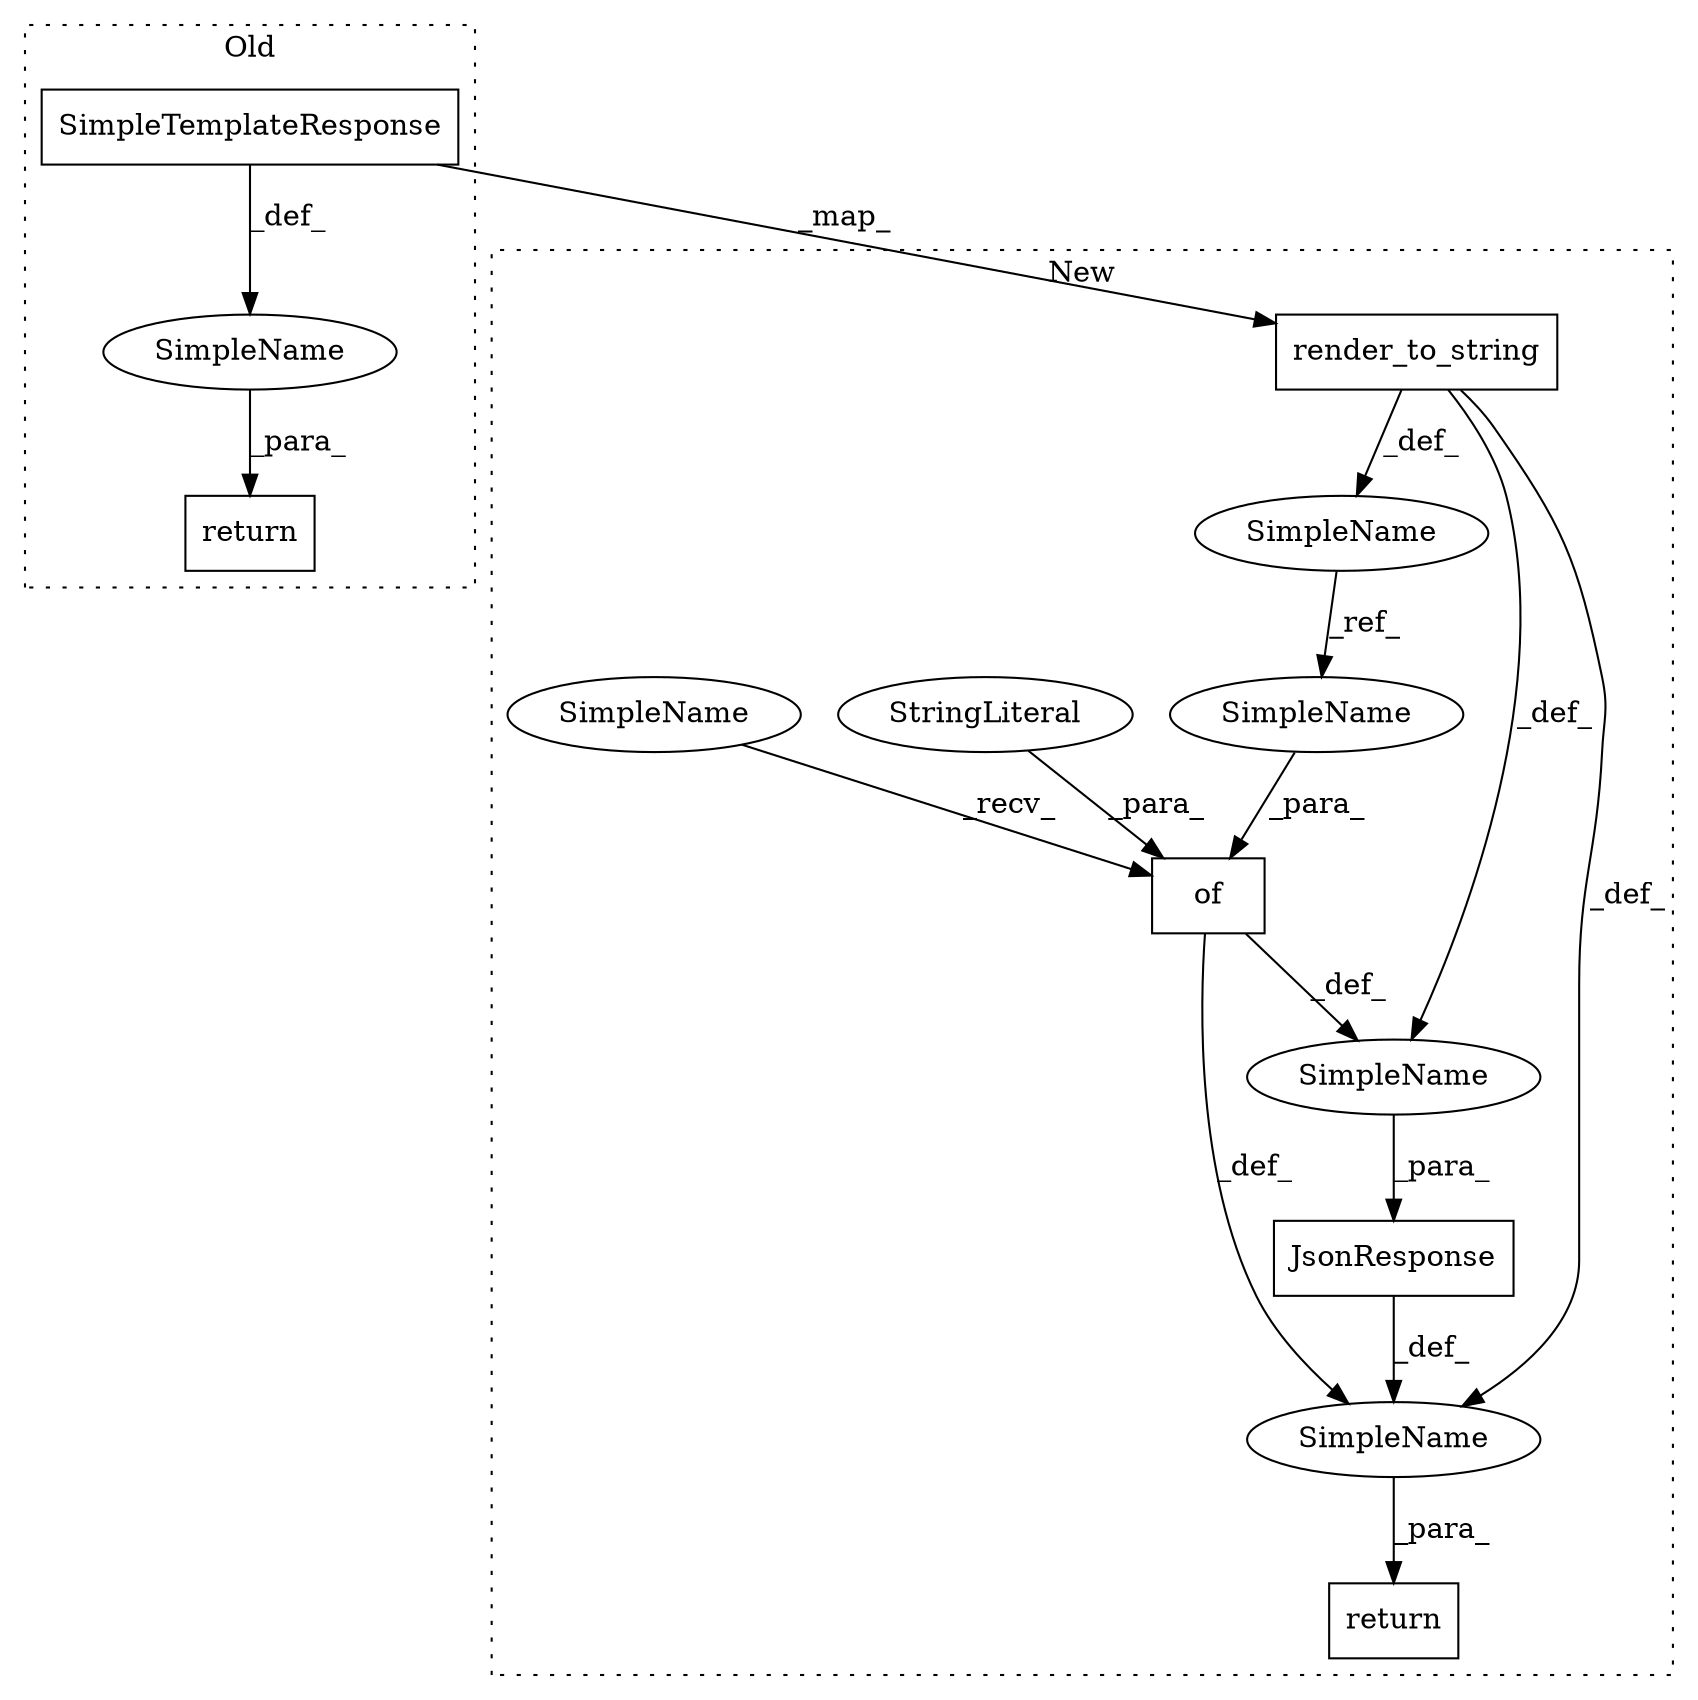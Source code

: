 digraph G {
subgraph cluster0 {
1 [label="SimpleTemplateResponse" a="32" s="2276,2346" l="23,1" shape="box"];
10 [label="SimpleName" a="42" s="" l="" shape="ellipse"];
11 [label="return" a="41" s="2269" l="7" shape="box"];
label = "Old";
style="dotted";
}
subgraph cluster1 {
2 [label="render_to_string" a="32" s="2385,2449" l="17,1" shape="box"];
3 [label="of" a="32" s="2482,2502" l="3,1" shape="box"];
4 [label="SimpleName" a="42" s="2377" l="7" shape="ellipse"];
5 [label="StringLiteral" a="45" s="2485" l="9" shape="ellipse"];
6 [label="JsonResponse" a="32" s="2465,2503" l="13,1" shape="box"];
7 [label="SimpleName" a="42" s="" l="" shape="ellipse"];
8 [label="SimpleName" a="42" s="" l="" shape="ellipse"];
9 [label="return" a="41" s="2458" l="7" shape="box"];
12 [label="SimpleName" a="42" s="2495" l="7" shape="ellipse"];
13 [label="SimpleName" a="42" s="2478" l="3" shape="ellipse"];
label = "New";
style="dotted";
}
1 -> 10 [label="_def_"];
1 -> 2 [label="_map_"];
2 -> 7 [label="_def_"];
2 -> 4 [label="_def_"];
2 -> 8 [label="_def_"];
3 -> 8 [label="_def_"];
3 -> 7 [label="_def_"];
4 -> 12 [label="_ref_"];
5 -> 3 [label="_para_"];
6 -> 8 [label="_def_"];
7 -> 6 [label="_para_"];
8 -> 9 [label="_para_"];
10 -> 11 [label="_para_"];
12 -> 3 [label="_para_"];
13 -> 3 [label="_recv_"];
}